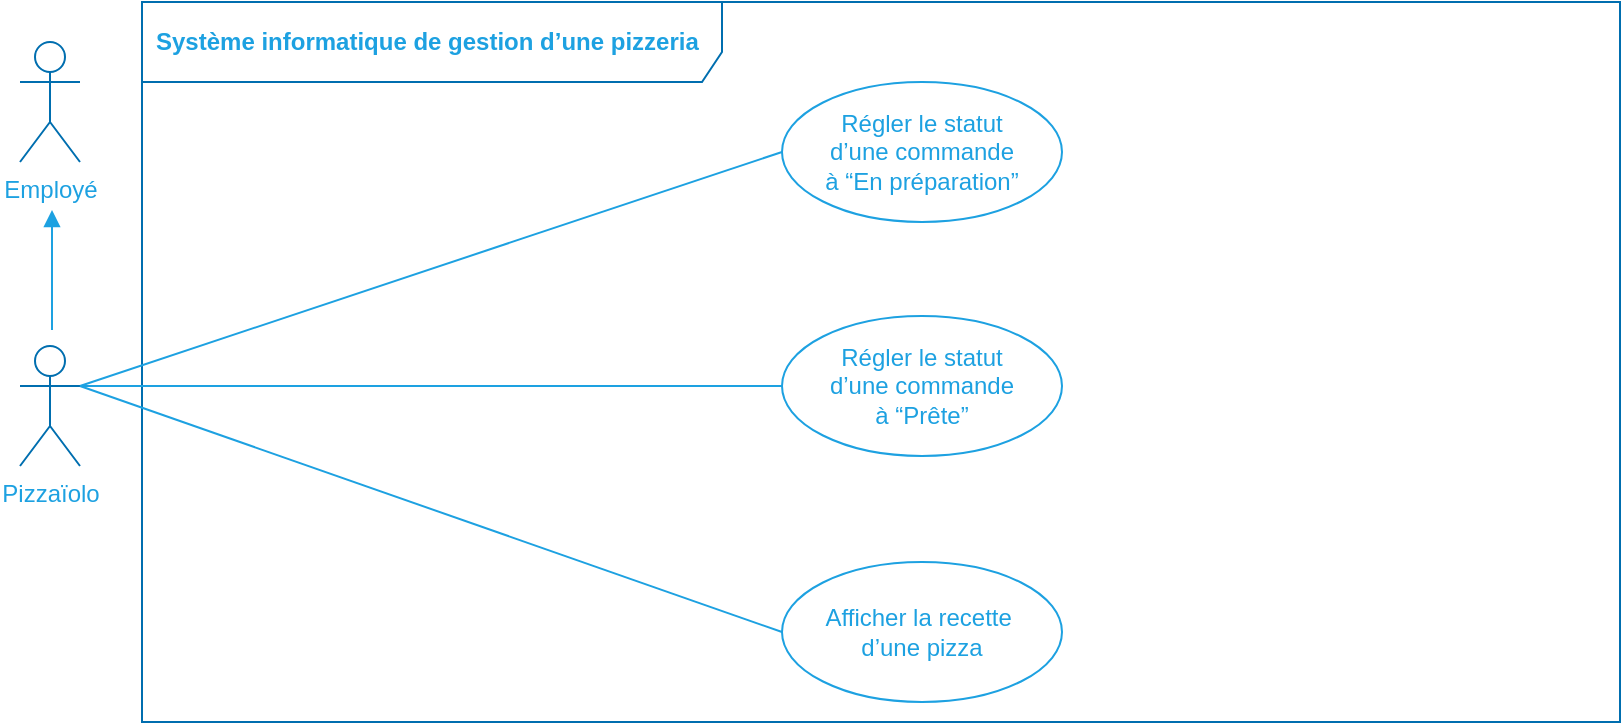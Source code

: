 <mxfile>
    <diagram id="ZDwU52DMAoR-JBrt6ogk" name="Page-1">
        <mxGraphModel dx="706" dy="735" grid="1" gridSize="10" guides="1" tooltips="1" connect="1" arrows="1" fold="1" page="1" pageScale="1" pageWidth="827" pageHeight="1169" math="0" shadow="0">
            <root>
                <mxCell id="0"/>
                <mxCell id="1" value="Acteurs et actions" parent="0"/>
                <mxCell id="7" value="&lt;font color=&quot;#1da1e1&quot;&gt;Pizzaïolo&lt;br&gt;&lt;/font&gt;" style="shape=umlActor;verticalLabelPosition=bottom;verticalAlign=top;html=1;strokeColor=#006EAF;fontColor=#ffffff;fillColor=none;" parent="1" vertex="1">
                    <mxGeometry x="19" y="182" width="30" height="60" as="geometry"/>
                </mxCell>
                <mxCell id="329" value="&lt;font color=&quot;#1da1e1&quot;&gt;Système informatique de gestion d’une pizzeria&lt;/font&gt;" style="shape=umlFrame;whiteSpace=wrap;html=1;width=290;height=40;boundedLbl=1;verticalAlign=middle;align=left;spacingLeft=5;strokeColor=#006EAF;fontColor=#ffffff;fillColor=none;fontStyle=1" parent="1" vertex="1">
                    <mxGeometry x="80" y="10" width="739" height="360" as="geometry"/>
                </mxCell>
                <mxCell id="334" style="edgeStyle=none;rounded=0;orthogonalLoop=1;jettySize=auto;html=1;exitX=0;exitY=0.5;exitDx=0;exitDy=0;endArrow=none;endFill=0;strokeColor=#1DA1E1;entryX=1;entryY=0.333;entryDx=0;entryDy=0;entryPerimeter=0;" parent="1" source="335" target="7" edge="1">
                    <mxGeometry relative="1" as="geometry">
                        <mxPoint x="38" y="207" as="targetPoint"/>
                    </mxGeometry>
                </mxCell>
                <mxCell id="335" value="&lt;font color=&quot;#1da1e1&quot;&gt;Régler le statut &lt;br&gt;d’une commande &lt;br&gt;à “En préparation”&lt;/font&gt;" style="ellipse;whiteSpace=wrap;html=1;fillColor=none;strokeColor=#1DA1E1;" parent="1" vertex="1">
                    <mxGeometry x="400" y="50" width="140" height="70" as="geometry"/>
                </mxCell>
                <mxCell id="336" style="edgeStyle=none;rounded=0;orthogonalLoop=1;jettySize=auto;html=1;exitX=0;exitY=0.5;exitDx=0;exitDy=0;entryX=1;entryY=0.333;entryDx=0;entryDy=0;entryPerimeter=0;endArrow=none;endFill=0;strokeColor=#1DA1E1;" parent="1" source="337" target="7" edge="1">
                    <mxGeometry relative="1" as="geometry">
                        <mxPoint x="38" y="207" as="targetPoint"/>
                    </mxGeometry>
                </mxCell>
                <mxCell id="337" value="&lt;font color=&quot;#1da1e1&quot;&gt;Régler le statut &lt;br&gt;d’une commande &lt;br&gt;à “Prête”&lt;/font&gt;" style="ellipse;whiteSpace=wrap;html=1;fillColor=none;strokeColor=#1DA1E1;" parent="1" vertex="1">
                    <mxGeometry x="400" y="167" width="140" height="70" as="geometry"/>
                </mxCell>
                <mxCell id="341" style="rounded=0;orthogonalLoop=1;jettySize=auto;html=1;exitX=0;exitY=0.5;exitDx=0;exitDy=0;strokeColor=#1DA1E1;endArrow=none;endFill=0;entryX=1;entryY=0.333;entryDx=0;entryDy=0;entryPerimeter=0;" parent="1" source="342" target="7" edge="1">
                    <mxGeometry relative="1" as="geometry">
                        <mxPoint x="69" y="240" as="targetPoint"/>
                    </mxGeometry>
                </mxCell>
                <mxCell id="342" value="&lt;span style=&quot;color: rgb(29 , 161 , 225)&quot;&gt;Afficher la recette&amp;nbsp;&lt;/span&gt;&lt;br style=&quot;color: rgb(29 , 161 , 225)&quot;&gt;&lt;span style=&quot;color: rgb(29 , 161 , 225)&quot;&gt;d’une pizza&lt;/span&gt;" style="ellipse;whiteSpace=wrap;html=1;fillColor=none;strokeColor=#1DA1E1;" parent="1" vertex="1">
                    <mxGeometry x="400" y="290" width="140" height="70" as="geometry"/>
                </mxCell>
                <mxCell id="344" value="&lt;font color=&quot;#1da1e1&quot;&gt;Employé&lt;br&gt;&lt;/font&gt;" style="shape=umlActor;verticalLabelPosition=bottom;verticalAlign=top;html=1;strokeColor=#006EAF;fontColor=#ffffff;fillColor=none;" parent="1" vertex="1">
                    <mxGeometry x="19" y="30" width="30" height="60" as="geometry"/>
                </mxCell>
                <mxCell id="345" style="edgeStyle=none;rounded=0;orthogonalLoop=1;jettySize=auto;html=1;endArrow=none;endFill=0;strokeColor=#1DA1E1;startArrow=block;startFill=1;" parent="1" edge="1">
                    <mxGeometry relative="1" as="geometry">
                        <mxPoint x="35" y="174" as="targetPoint"/>
                        <mxPoint x="35" y="114" as="sourcePoint"/>
                    </mxGeometry>
                </mxCell>
            </root>
        </mxGraphModel>
    </diagram>
</mxfile>